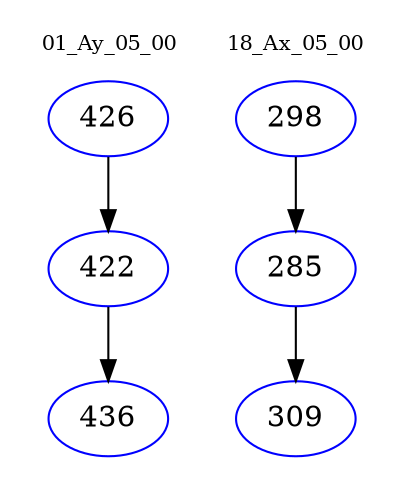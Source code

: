 digraph{
subgraph cluster_0 {
color = white
label = "01_Ay_05_00";
fontsize=10;
T0_426 [label="426", color="blue"]
T0_426 -> T0_422 [color="black"]
T0_422 [label="422", color="blue"]
T0_422 -> T0_436 [color="black"]
T0_436 [label="436", color="blue"]
}
subgraph cluster_1 {
color = white
label = "18_Ax_05_00";
fontsize=10;
T1_298 [label="298", color="blue"]
T1_298 -> T1_285 [color="black"]
T1_285 [label="285", color="blue"]
T1_285 -> T1_309 [color="black"]
T1_309 [label="309", color="blue"]
}
}
